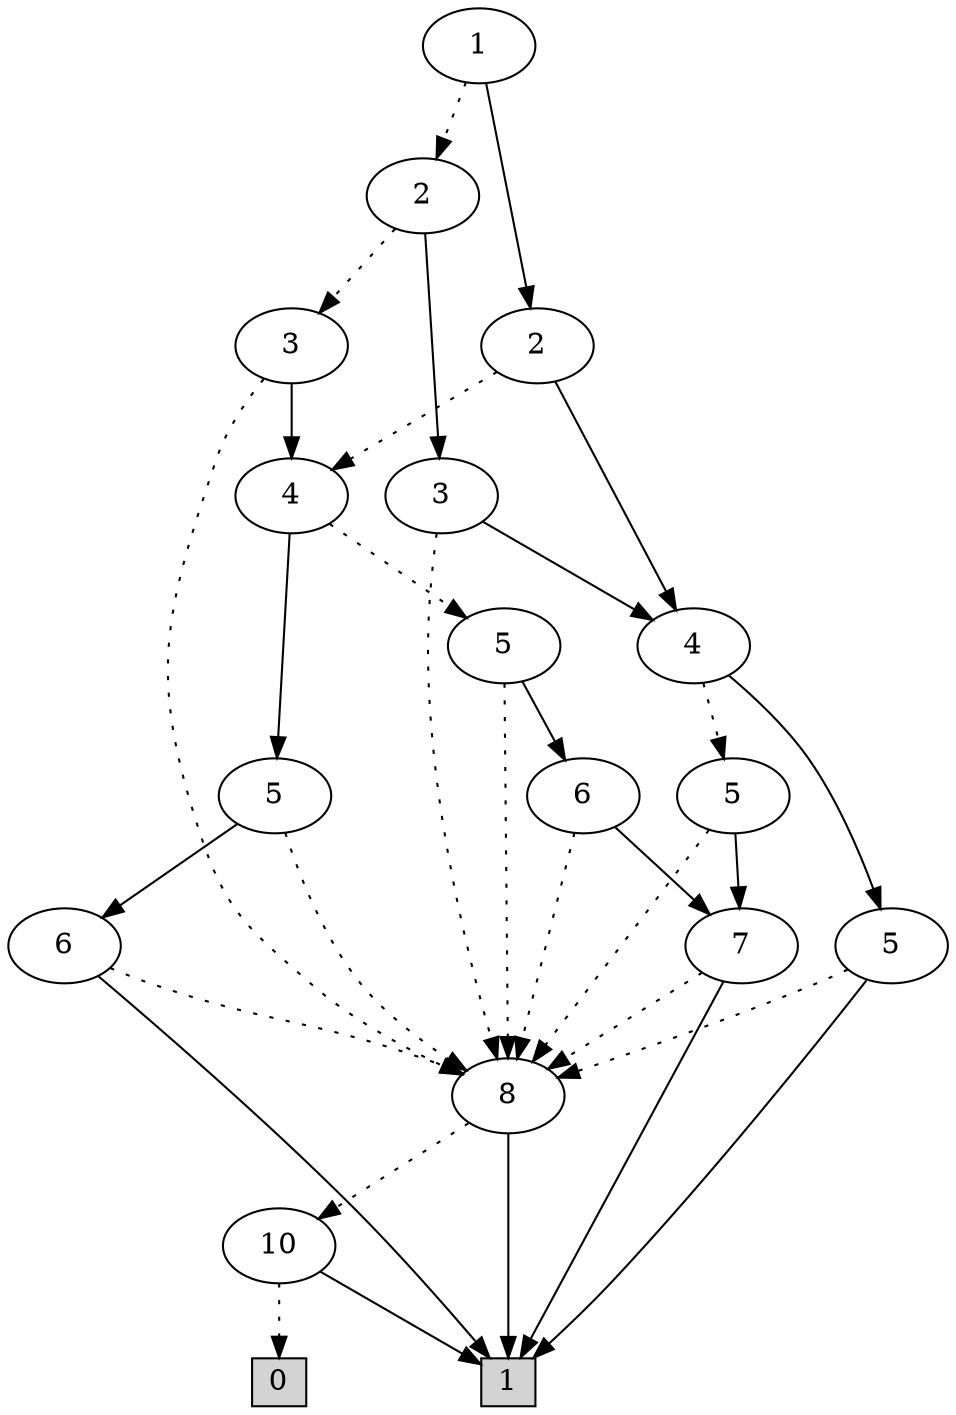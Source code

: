 digraph G {
0 [shape=box, label="0", style=filled, shape=box, height=0.3, width=0.3];
1 [shape=box, label="1", style=filled, shape=box, height=0.3, width=0.3];
2 [label="1"];
2 -> 3 [style=dotted];2 -> 4 [style=filled];3 [label="2"];
3 -> 5 [style=dotted];3 -> 6 [style=filled];5 [label="3"];
5 -> 7 [style=dotted];5 -> 8 [style=filled];7 [label="8"];
7 -> 9 [style=dotted];7 -> 1 [style=filled];9 [label="10"];
9 -> 0 [style=dotted];9 -> 1 [style=filled];8 [label="4"];
8 -> 10 [style=dotted];8 -> 11 [style=filled];10 [label="5"];
10 -> 7 [style=dotted];10 -> 12 [style=filled];12 [label="6"];
12 -> 7 [style=dotted];12 -> 13 [style=filled];13 [label="7"];
13 -> 7 [style=dotted];13 -> 1 [style=filled];11 [label="5"];
11 -> 7 [style=dotted];11 -> 14 [style=filled];14 [label="6"];
14 -> 7 [style=dotted];14 -> 1 [style=filled];6 [label="3"];
6 -> 7 [style=dotted];6 -> 15 [style=filled];15 [label="4"];
15 -> 16 [style=dotted];15 -> 17 [style=filled];16 [label="5"];
16 -> 7 [style=dotted];16 -> 13 [style=filled];17 [label="5"];
17 -> 7 [style=dotted];17 -> 1 [style=filled];4 [label="2"];
4 -> 8 [style=dotted];4 -> 15 [style=filled];}
